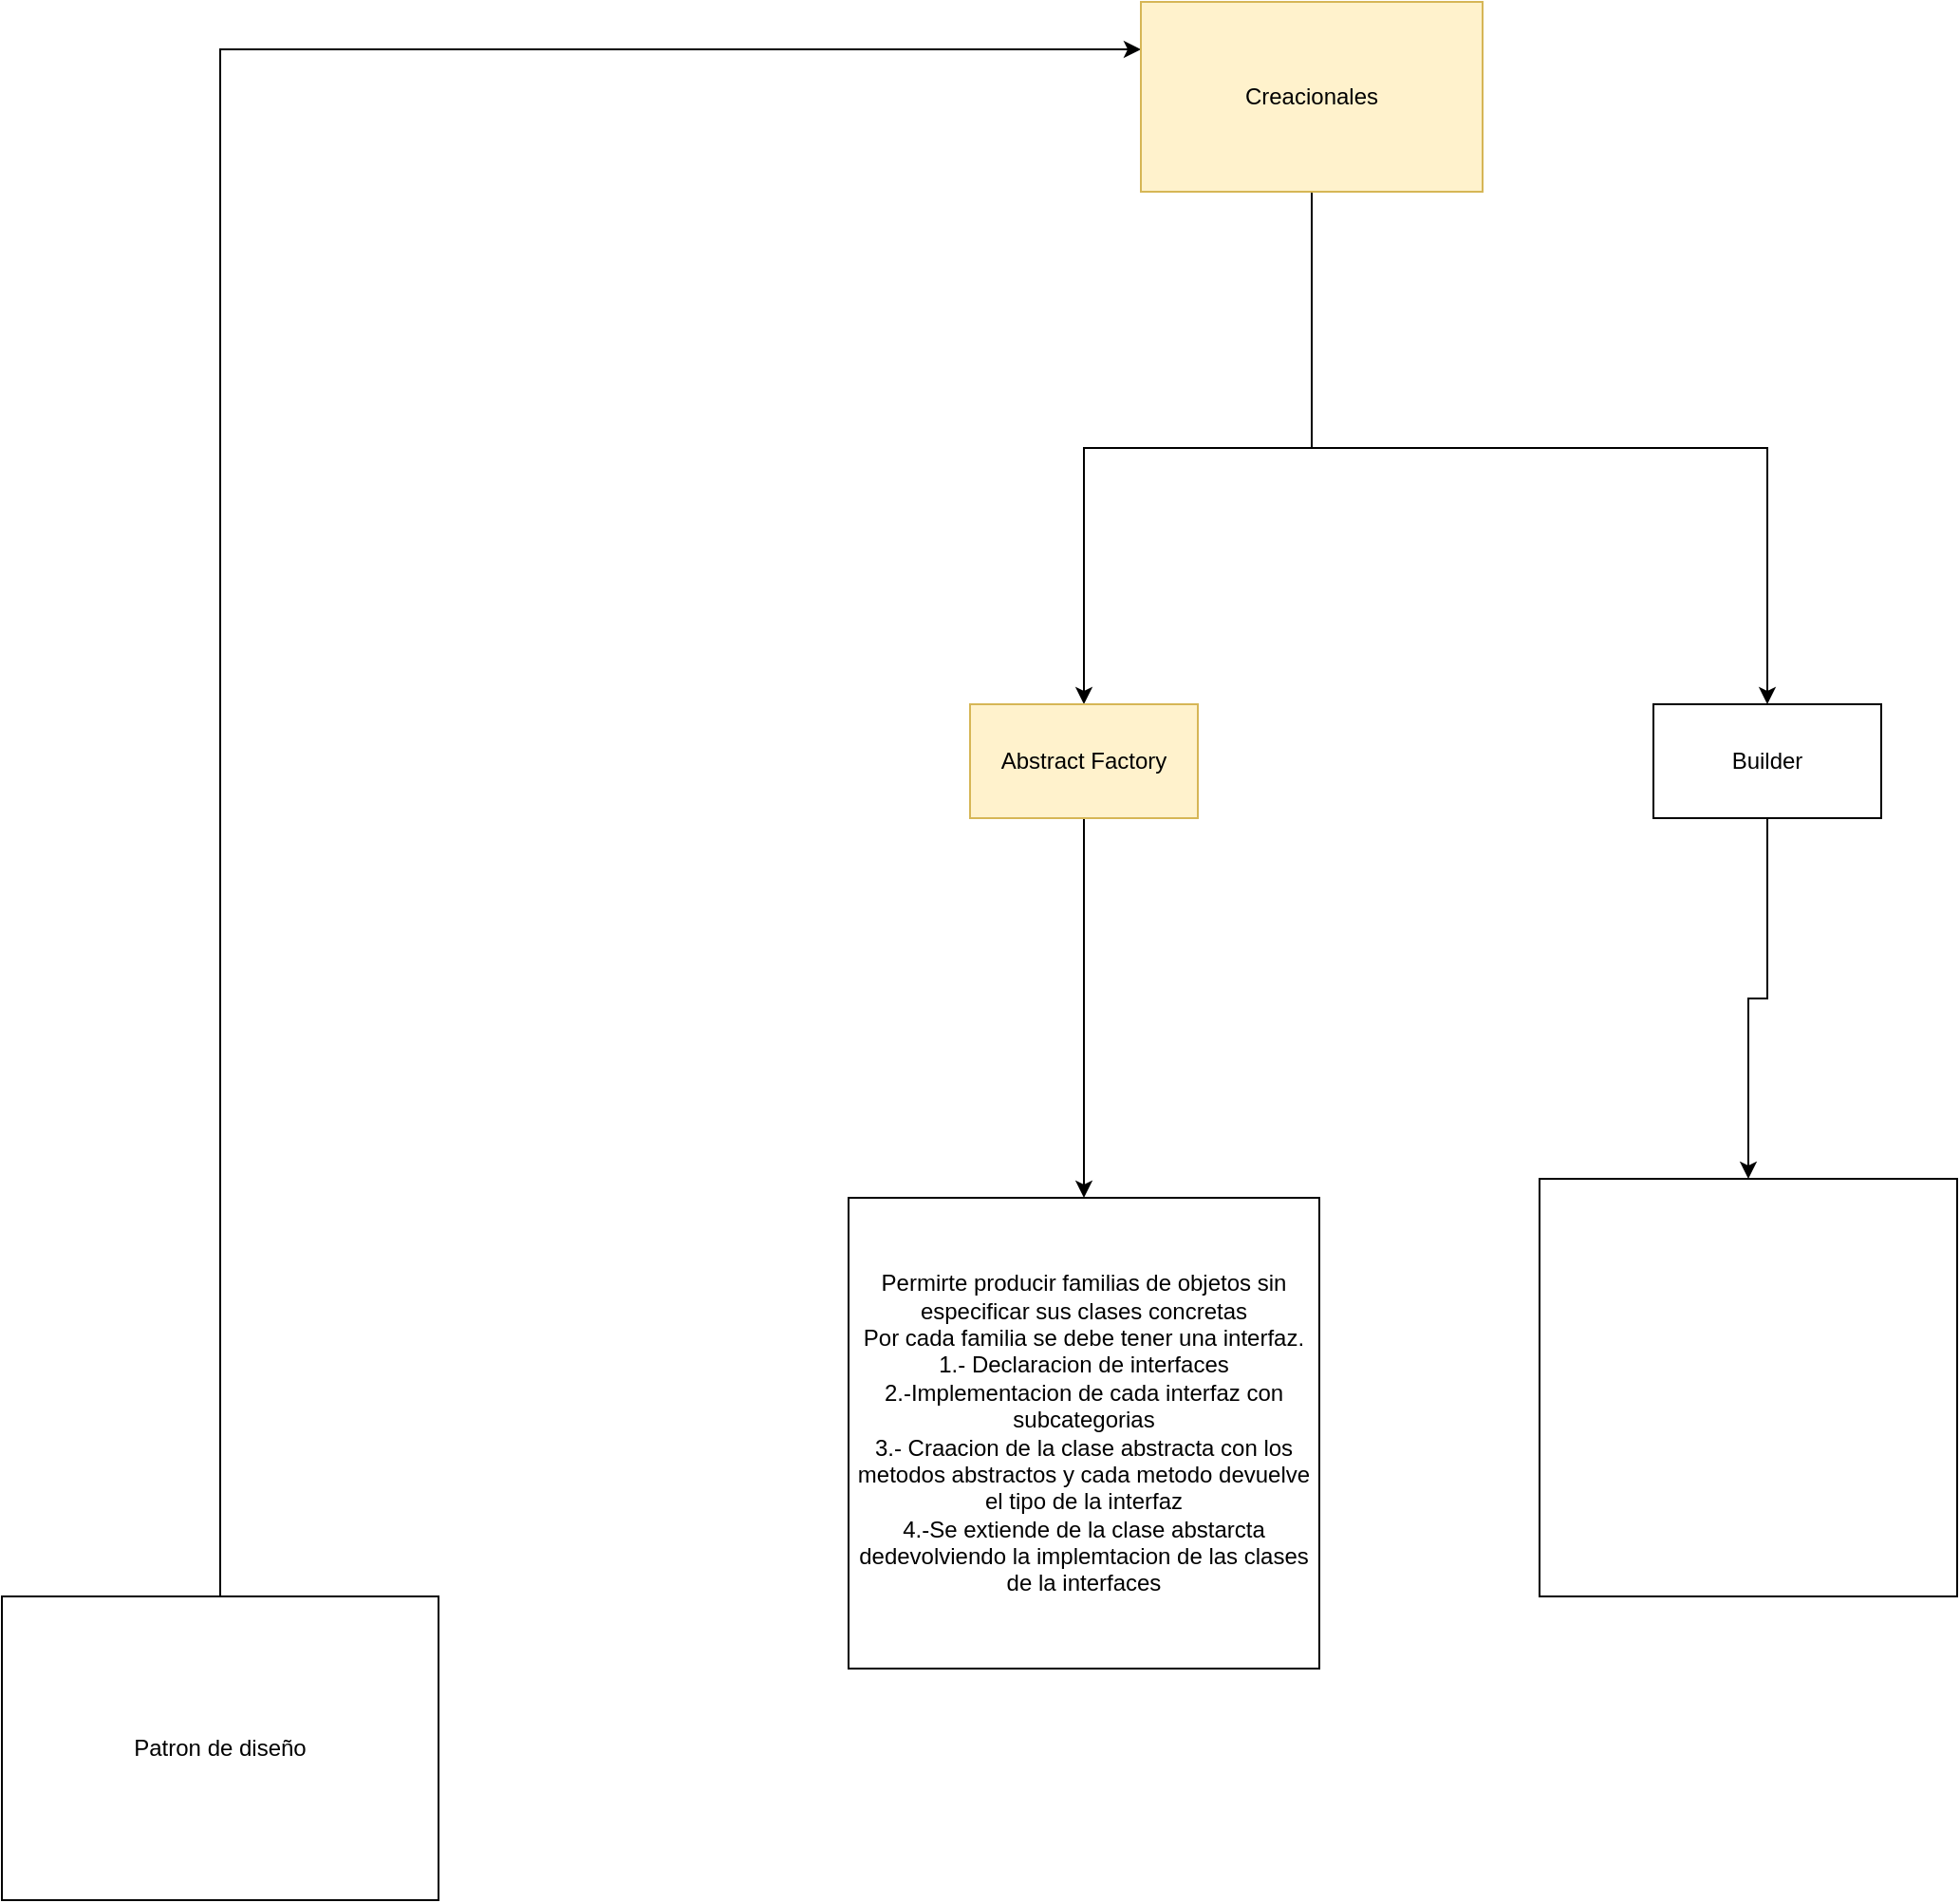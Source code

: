 <mxfile version="21.0.4" type="github">
  <diagram name="Página-1" id="qdYQOTE-IAm2l3-fw2n1">
    <mxGraphModel dx="1500" dy="830" grid="1" gridSize="10" guides="1" tooltips="1" connect="1" arrows="1" fold="1" page="1" pageScale="1" pageWidth="4681" pageHeight="3300" math="0" shadow="0">
      <root>
        <mxCell id="0" />
        <mxCell id="1" parent="0" />
        <mxCell id="JE3cCo6YskCNEYd2Dr8s-6" style="edgeStyle=orthogonalEdgeStyle;rounded=0;orthogonalLoop=1;jettySize=auto;html=1;exitX=0.5;exitY=0;exitDx=0;exitDy=0;entryX=0;entryY=0.25;entryDx=0;entryDy=0;" edge="1" parent="1" source="JE3cCo6YskCNEYd2Dr8s-1" target="JE3cCo6YskCNEYd2Dr8s-3">
          <mxGeometry relative="1" as="geometry">
            <mxPoint x="2670" y="710" as="targetPoint" />
          </mxGeometry>
        </mxCell>
        <mxCell id="JE3cCo6YskCNEYd2Dr8s-1" value="Patron de diseño" style="rounded=0;whiteSpace=wrap;html=1;" vertex="1" parent="1">
          <mxGeometry x="2140" y="1520" width="230" height="160" as="geometry" />
        </mxCell>
        <mxCell id="JE3cCo6YskCNEYd2Dr8s-8" style="edgeStyle=orthogonalEdgeStyle;rounded=0;orthogonalLoop=1;jettySize=auto;html=1;exitX=0.5;exitY=1;exitDx=0;exitDy=0;" edge="1" parent="1" source="JE3cCo6YskCNEYd2Dr8s-3" target="JE3cCo6YskCNEYd2Dr8s-7">
          <mxGeometry relative="1" as="geometry" />
        </mxCell>
        <mxCell id="JE3cCo6YskCNEYd2Dr8s-12" style="edgeStyle=orthogonalEdgeStyle;rounded=0;orthogonalLoop=1;jettySize=auto;html=1;exitX=0.5;exitY=1;exitDx=0;exitDy=0;" edge="1" parent="1" source="JE3cCo6YskCNEYd2Dr8s-3" target="JE3cCo6YskCNEYd2Dr8s-11">
          <mxGeometry relative="1" as="geometry" />
        </mxCell>
        <mxCell id="JE3cCo6YskCNEYd2Dr8s-3" value="Creacionales" style="rounded=0;whiteSpace=wrap;html=1;fillColor=#fff2cc;strokeColor=#d6b656;" vertex="1" parent="1">
          <mxGeometry x="2740" y="680" width="180" height="100" as="geometry" />
        </mxCell>
        <mxCell id="JE3cCo6YskCNEYd2Dr8s-10" style="edgeStyle=orthogonalEdgeStyle;rounded=0;orthogonalLoop=1;jettySize=auto;html=1;exitX=0.5;exitY=1;exitDx=0;exitDy=0;entryX=0.5;entryY=0;entryDx=0;entryDy=0;" edge="1" parent="1" source="JE3cCo6YskCNEYd2Dr8s-7" target="JE3cCo6YskCNEYd2Dr8s-9">
          <mxGeometry relative="1" as="geometry" />
        </mxCell>
        <mxCell id="JE3cCo6YskCNEYd2Dr8s-7" value="Abstract Factory" style="rounded=0;whiteSpace=wrap;html=1;fillColor=#fff2cc;strokeColor=#d6b656;" vertex="1" parent="1">
          <mxGeometry x="2650" y="1050" width="120" height="60" as="geometry" />
        </mxCell>
        <mxCell id="JE3cCo6YskCNEYd2Dr8s-9" value="Permirte producir familias de objetos sin especificar sus clases concretas&lt;br&gt;Por cada familia se debe tener una interfaz.&lt;br&gt;1.- Declaracion de interfaces&lt;br&gt;2.-Implementacion de cada interfaz con subcategorias&lt;br&gt;3.- Craacion de la clase abstracta con los metodos abstractos y cada metodo devuelve el tipo de la interfaz&lt;br&gt;4.-Se extiende de la clase abstarcta dedevolviendo la implemtacion de las clases de la interfaces" style="whiteSpace=wrap;html=1;aspect=fixed;" vertex="1" parent="1">
          <mxGeometry x="2586" y="1310" width="248" height="248" as="geometry" />
        </mxCell>
        <mxCell id="JE3cCo6YskCNEYd2Dr8s-14" style="edgeStyle=orthogonalEdgeStyle;rounded=0;orthogonalLoop=1;jettySize=auto;html=1;" edge="1" parent="1" source="JE3cCo6YskCNEYd2Dr8s-11" target="JE3cCo6YskCNEYd2Dr8s-13">
          <mxGeometry relative="1" as="geometry" />
        </mxCell>
        <mxCell id="JE3cCo6YskCNEYd2Dr8s-11" value="Builder" style="rounded=0;whiteSpace=wrap;html=1;" vertex="1" parent="1">
          <mxGeometry x="3010" y="1050" width="120" height="60" as="geometry" />
        </mxCell>
        <mxCell id="JE3cCo6YskCNEYd2Dr8s-13" value="" style="whiteSpace=wrap;html=1;aspect=fixed;" vertex="1" parent="1">
          <mxGeometry x="2950" y="1300" width="220" height="220" as="geometry" />
        </mxCell>
      </root>
    </mxGraphModel>
  </diagram>
</mxfile>
